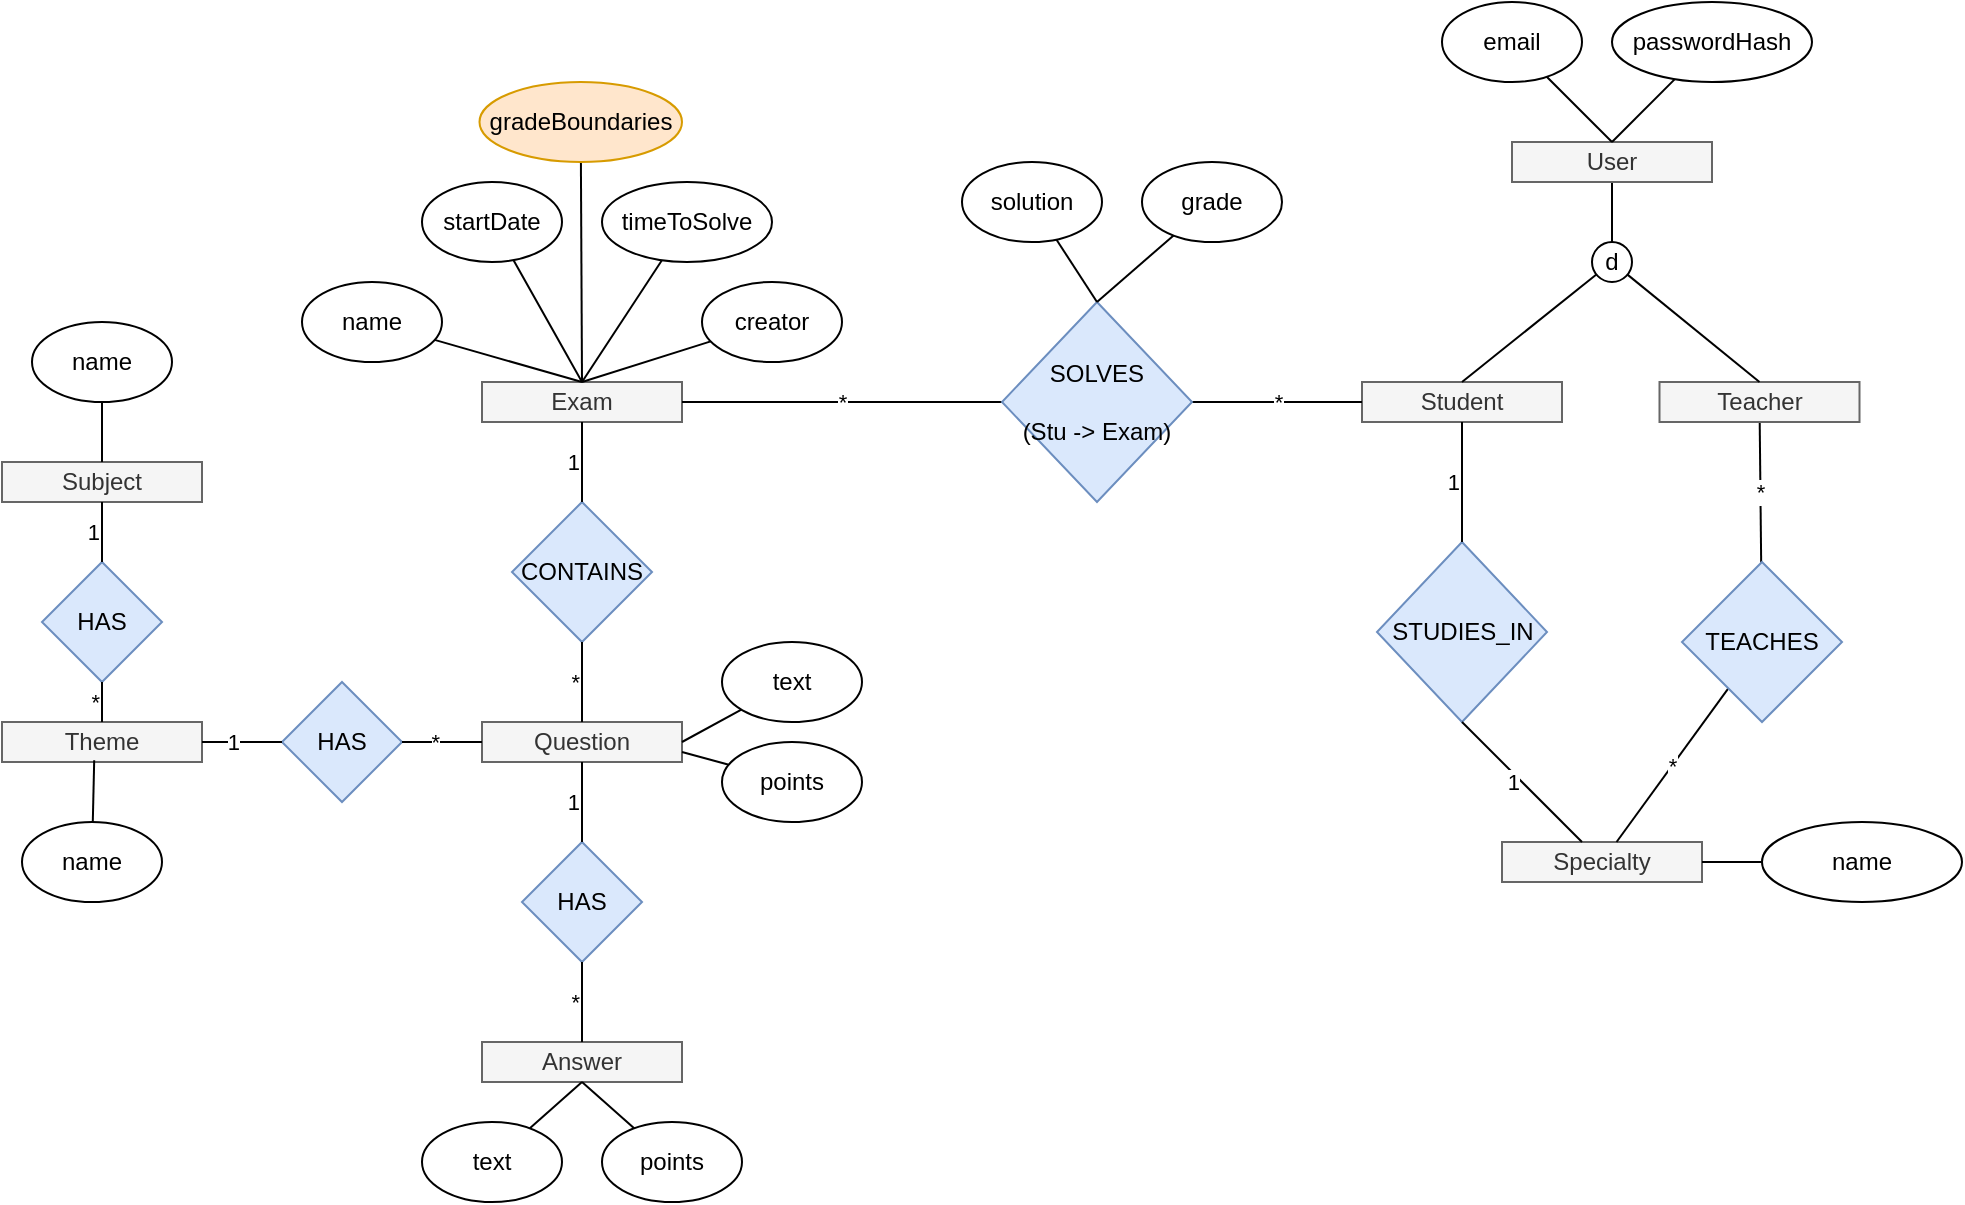 <mxfile version="13.6.6" type="device"><diagram id="lRoqw04-_kIRt6L4s_Nd" name="Page-1"><mxGraphModel dx="2062" dy="2195" grid="1" gridSize="10" guides="1" tooltips="1" connect="1" arrows="1" fold="1" page="1" pageScale="1" pageWidth="850" pageHeight="1100" math="0" shadow="0"><root><mxCell id="0"/><mxCell id="1" parent="0"/><mxCell id="s5UKekXrJhtUjt55vw14-1" value="&lt;div&gt;Question&lt;/div&gt;" style="rounded=0;whiteSpace=wrap;html=1;fillColor=#f5f5f5;strokeColor=#666666;fontColor=#333333;" parent="1" vertex="1"><mxGeometry x="590" y="50" width="100" height="20" as="geometry"/></mxCell><mxCell id="s5UKekXrJhtUjt55vw14-2" value="Answer" style="rounded=0;whiteSpace=wrap;html=1;fillColor=#f5f5f5;strokeColor=#666666;fontColor=#333333;" parent="1" vertex="1"><mxGeometry x="590" y="210" width="100" height="20" as="geometry"/></mxCell><mxCell id="s5UKekXrJhtUjt55vw14-3" value="&lt;div&gt;Exam&lt;/div&gt;" style="rounded=0;whiteSpace=wrap;html=1;fillColor=#f5f5f5;strokeColor=#666666;fontColor=#333333;" parent="1" vertex="1"><mxGeometry x="590" y="-120" width="100" height="20" as="geometry"/></mxCell><mxCell id="s5UKekXrJhtUjt55vw14-4" value="Theme" style="rounded=0;whiteSpace=wrap;html=1;fillColor=#f5f5f5;strokeColor=#666666;fontColor=#333333;" parent="1" vertex="1"><mxGeometry x="350" y="50" width="100" height="20" as="geometry"/></mxCell><mxCell id="s5UKekXrJhtUjt55vw14-5" value="&lt;div&gt;Subject&lt;/div&gt;" style="rounded=0;whiteSpace=wrap;html=1;fillColor=#f5f5f5;strokeColor=#666666;fontColor=#333333;" parent="1" vertex="1"><mxGeometry x="350" y="-80" width="100" height="20" as="geometry"/></mxCell><mxCell id="s5UKekXrJhtUjt55vw14-6" value="Specialty" style="rounded=0;whiteSpace=wrap;html=1;fillColor=#f5f5f5;strokeColor=#666666;fontColor=#333333;" parent="1" vertex="1"><mxGeometry x="1100" y="110" width="100" height="20" as="geometry"/></mxCell><mxCell id="s5UKekXrJhtUjt55vw14-10" value="Student" style="rounded=0;whiteSpace=wrap;html=1;fillColor=#f5f5f5;strokeColor=#666666;fontColor=#333333;" parent="1" vertex="1"><mxGeometry x="1030" y="-120" width="100" height="20" as="geometry"/></mxCell><mxCell id="rjvgTFqXyg_WlmuKpD9r-19" value="*" style="edgeStyle=none;rounded=0;orthogonalLoop=1;jettySize=auto;html=1;endArrow=none;endFill=0;" parent="1" source="s5UKekXrJhtUjt55vw14-11" target="rjvgTFqXyg_WlmuKpD9r-18" edge="1"><mxGeometry relative="1" as="geometry"/></mxCell><mxCell id="s5UKekXrJhtUjt55vw14-11" value="Teacher" style="rounded=0;whiteSpace=wrap;html=1;fillColor=#f5f5f5;strokeColor=#666666;fontColor=#333333;" parent="1" vertex="1"><mxGeometry x="1178.75" y="-120" width="100" height="20" as="geometry"/></mxCell><mxCell id="s5UKekXrJhtUjt55vw14-14" value="HAS" style="rhombus;whiteSpace=wrap;html=1;fillColor=#dae8fc;strokeColor=#6c8ebf;" parent="1" vertex="1"><mxGeometry x="610" y="110" width="60" height="60" as="geometry"/></mxCell><mxCell id="s5UKekXrJhtUjt55vw14-16" value="*" style="rounded=0;orthogonalLoop=1;jettySize=auto;html=1;endArrow=none;endFill=0;exitX=0.5;exitY=1;exitDx=0;exitDy=0;align=right;" parent="1" source="s5UKekXrJhtUjt55vw14-14" target="s5UKekXrJhtUjt55vw14-2" edge="1"><mxGeometry relative="1" as="geometry"><mxPoint x="650.0" y="90" as="sourcePoint"/><mxPoint x="650" y="120" as="targetPoint"/></mxGeometry></mxCell><mxCell id="s5UKekXrJhtUjt55vw14-19" value="1" style="rounded=0;orthogonalLoop=1;jettySize=auto;html=1;endArrow=none;endFill=0;exitX=0.5;exitY=1;exitDx=0;exitDy=0;align=right;entryX=0.5;entryY=0;entryDx=0;entryDy=0;" parent="1" source="s5UKekXrJhtUjt55vw14-1" target="s5UKekXrJhtUjt55vw14-14" edge="1"><mxGeometry relative="1" as="geometry"><mxPoint x="650" y="180" as="sourcePoint"/><mxPoint x="650" y="220" as="targetPoint"/></mxGeometry></mxCell><mxCell id="s5UKekXrJhtUjt55vw14-20" value="CONTAINS" style="rhombus;whiteSpace=wrap;html=1;fillColor=#dae8fc;strokeColor=#6c8ebf;" parent="1" vertex="1"><mxGeometry x="605" y="-60" width="70" height="70" as="geometry"/></mxCell><mxCell id="s5UKekXrJhtUjt55vw14-21" value="1" style="rounded=0;orthogonalLoop=1;jettySize=auto;html=1;endArrow=none;endFill=0;exitX=0.5;exitY=1;exitDx=0;exitDy=0;align=right;entryX=0.5;entryY=0;entryDx=0;entryDy=0;" parent="1" source="s5UKekXrJhtUjt55vw14-3" target="s5UKekXrJhtUjt55vw14-20" edge="1"><mxGeometry relative="1" as="geometry"><mxPoint x="650" y="80" as="sourcePoint"/><mxPoint x="645" y="-60" as="targetPoint"/></mxGeometry></mxCell><mxCell id="s5UKekXrJhtUjt55vw14-22" value="*" style="rounded=0;orthogonalLoop=1;jettySize=auto;html=1;endArrow=none;endFill=0;exitX=0.5;exitY=1;exitDx=0;exitDy=0;align=right;entryX=0.5;entryY=0;entryDx=0;entryDy=0;" parent="1" source="s5UKekXrJhtUjt55vw14-20" target="s5UKekXrJhtUjt55vw14-1" edge="1"><mxGeometry relative="1" as="geometry"><mxPoint x="650" y="180" as="sourcePoint"/><mxPoint x="650" y="220" as="targetPoint"/></mxGeometry></mxCell><mxCell id="s5UKekXrJhtUjt55vw14-23" value="HAS" style="rhombus;whiteSpace=wrap;html=1;fillColor=#dae8fc;strokeColor=#6c8ebf;" parent="1" vertex="1"><mxGeometry x="370" y="-30" width="60" height="60" as="geometry"/></mxCell><mxCell id="s5UKekXrJhtUjt55vw14-24" value="1" style="rounded=0;orthogonalLoop=1;jettySize=auto;html=1;endArrow=none;endFill=0;exitX=0.5;exitY=1;exitDx=0;exitDy=0;align=right;entryX=0.5;entryY=0;entryDx=0;entryDy=0;" parent="1" source="s5UKekXrJhtUjt55vw14-5" target="s5UKekXrJhtUjt55vw14-23" edge="1"><mxGeometry relative="1" as="geometry"><mxPoint x="95" y="-50" as="sourcePoint"/><mxPoint x="95" y="-10" as="targetPoint"/></mxGeometry></mxCell><mxCell id="s5UKekXrJhtUjt55vw14-25" value="*" style="rounded=0;orthogonalLoop=1;jettySize=auto;html=1;endArrow=none;endFill=0;align=right;entryX=0.5;entryY=0;entryDx=0;entryDy=0;exitX=0.5;exitY=1;exitDx=0;exitDy=0;" parent="1" source="s5UKekXrJhtUjt55vw14-23" target="s5UKekXrJhtUjt55vw14-4" edge="1"><mxGeometry relative="1" as="geometry"><mxPoint x="400" y="33" as="sourcePoint"/><mxPoint x="95" y="100" as="targetPoint"/></mxGeometry></mxCell><mxCell id="s5UKekXrJhtUjt55vw14-29" value="HAS" style="rhombus;whiteSpace=wrap;html=1;fillColor=#dae8fc;strokeColor=#6c8ebf;" parent="1" vertex="1"><mxGeometry x="490" y="30" width="60" height="60" as="geometry"/></mxCell><mxCell id="s5UKekXrJhtUjt55vw14-32" value="1" style="rounded=0;orthogonalLoop=1;jettySize=auto;html=1;endArrow=none;endFill=0;exitX=1;exitY=0.5;exitDx=0;exitDy=0;align=right;" parent="1" source="s5UKekXrJhtUjt55vw14-4" target="s5UKekXrJhtUjt55vw14-29" edge="1"><mxGeometry relative="1" as="geometry"><mxPoint x="410" y="-50" as="sourcePoint"/><mxPoint x="410" y="-20" as="targetPoint"/></mxGeometry></mxCell><mxCell id="s5UKekXrJhtUjt55vw14-33" value="*" style="rounded=0;orthogonalLoop=1;jettySize=auto;html=1;endArrow=none;endFill=0;align=right;entryX=0;entryY=0.5;entryDx=0;entryDy=0;exitX=1;exitY=0.5;exitDx=0;exitDy=0;" parent="1" source="s5UKekXrJhtUjt55vw14-29" target="s5UKekXrJhtUjt55vw14-1" edge="1"><mxGeometry relative="1" as="geometry"><mxPoint x="410" y="40" as="sourcePoint"/><mxPoint x="410" y="60" as="targetPoint"/></mxGeometry></mxCell><mxCell id="s5UKekXrJhtUjt55vw14-35" style="edgeStyle=none;rounded=0;orthogonalLoop=1;jettySize=auto;html=1;exitX=0.5;exitY=1;exitDx=0;exitDy=0;endArrow=none;endFill=0;align=right;" parent="1" source="s5UKekXrJhtUjt55vw14-6" target="s5UKekXrJhtUjt55vw14-6" edge="1"><mxGeometry relative="1" as="geometry"/></mxCell><mxCell id="s5UKekXrJhtUjt55vw14-36" value="STUDIES_IN" style="rhombus;whiteSpace=wrap;html=1;fillColor=#dae8fc;strokeColor=#6c8ebf;" parent="1" vertex="1"><mxGeometry x="1037.5" y="-40" width="85" height="90" as="geometry"/></mxCell><mxCell id="s5UKekXrJhtUjt55vw14-37" value="1" style="rounded=0;orthogonalLoop=1;jettySize=auto;html=1;endArrow=none;endFill=0;exitX=0.5;exitY=1;exitDx=0;exitDy=0;align=right;entryX=0.5;entryY=0;entryDx=0;entryDy=0;" parent="1" source="s5UKekXrJhtUjt55vw14-10" target="s5UKekXrJhtUjt55vw14-36" edge="1"><mxGeometry relative="1" as="geometry"><mxPoint x="837.5" y="298.83" as="sourcePoint"/><mxPoint x="837.5" y="338.83" as="targetPoint"/></mxGeometry></mxCell><mxCell id="s5UKekXrJhtUjt55vw14-38" value="1" style="rounded=0;orthogonalLoop=1;jettySize=auto;html=1;endArrow=none;endFill=0;exitX=0.5;exitY=1;exitDx=0;exitDy=0;align=right;" parent="1" source="s5UKekXrJhtUjt55vw14-36" target="s5UKekXrJhtUjt55vw14-6" edge="1"><mxGeometry relative="1" as="geometry"><mxPoint x="1037.5" y="218.83" as="sourcePoint"/><mxPoint x="1043.291" y="255.892" as="targetPoint"/></mxGeometry></mxCell><mxCell id="wLywDB93YmVaJGvcRD9O-2" style="rounded=0;orthogonalLoop=1;jettySize=auto;html=1;entryX=0.5;entryY=0;entryDx=0;entryDy=0;endArrow=none;endFill=0;" parent="1" source="wLywDB93YmVaJGvcRD9O-1" target="s5UKekXrJhtUjt55vw14-5" edge="1"><mxGeometry relative="1" as="geometry"/></mxCell><mxCell id="wLywDB93YmVaJGvcRD9O-1" value="&lt;div&gt;name&lt;/div&gt;" style="ellipse;whiteSpace=wrap;html=1;" parent="1" vertex="1"><mxGeometry x="365" y="-150" width="70" height="40" as="geometry"/></mxCell><mxCell id="wLywDB93YmVaJGvcRD9O-4" style="edgeStyle=none;rounded=0;orthogonalLoop=1;jettySize=auto;html=1;entryX=0.461;entryY=0.957;entryDx=0;entryDy=0;entryPerimeter=0;endArrow=none;endFill=0;" parent="1" source="wLywDB93YmVaJGvcRD9O-3" target="s5UKekXrJhtUjt55vw14-4" edge="1"><mxGeometry relative="1" as="geometry"/></mxCell><mxCell id="wLywDB93YmVaJGvcRD9O-3" value="&lt;div&gt;name&lt;/div&gt;" style="ellipse;whiteSpace=wrap;html=1;" parent="1" vertex="1"><mxGeometry x="360" y="100" width="70" height="40" as="geometry"/></mxCell><mxCell id="wLywDB93YmVaJGvcRD9O-7" style="edgeStyle=none;rounded=0;orthogonalLoop=1;jettySize=auto;html=1;entryX=1;entryY=0.5;entryDx=0;entryDy=0;endArrow=none;endFill=0;" parent="1" source="wLywDB93YmVaJGvcRD9O-5" target="s5UKekXrJhtUjt55vw14-1" edge="1"><mxGeometry relative="1" as="geometry"/></mxCell><mxCell id="wLywDB93YmVaJGvcRD9O-5" value="&lt;div&gt;text&lt;/div&gt;" style="ellipse;whiteSpace=wrap;html=1;" parent="1" vertex="1"><mxGeometry x="710" y="10" width="70" height="40" as="geometry"/></mxCell><mxCell id="wLywDB93YmVaJGvcRD9O-8" style="edgeStyle=none;rounded=0;orthogonalLoop=1;jettySize=auto;html=1;entryX=1;entryY=0.75;entryDx=0;entryDy=0;endArrow=none;endFill=0;" parent="1" source="wLywDB93YmVaJGvcRD9O-6" target="s5UKekXrJhtUjt55vw14-1" edge="1"><mxGeometry relative="1" as="geometry"/></mxCell><mxCell id="wLywDB93YmVaJGvcRD9O-6" value="&lt;div&gt;points&lt;/div&gt;" style="ellipse;whiteSpace=wrap;html=1;" parent="1" vertex="1"><mxGeometry x="710" y="60" width="70" height="40" as="geometry"/></mxCell><mxCell id="rjvgTFqXyg_WlmuKpD9r-5" style="rounded=0;orthogonalLoop=1;jettySize=auto;html=1;entryX=0.5;entryY=0;entryDx=0;entryDy=0;endArrow=none;endFill=0;" parent="1" source="wLywDB93YmVaJGvcRD9O-9" target="s5UKekXrJhtUjt55vw14-3" edge="1"><mxGeometry relative="1" as="geometry"/></mxCell><mxCell id="wLywDB93YmVaJGvcRD9O-9" value="name" style="ellipse;whiteSpace=wrap;html=1;" parent="1" vertex="1"><mxGeometry x="500" y="-170" width="70" height="40" as="geometry"/></mxCell><mxCell id="wLywDB93YmVaJGvcRD9O-14" style="edgeStyle=none;rounded=0;orthogonalLoop=1;jettySize=auto;html=1;entryX=0.5;entryY=1;entryDx=0;entryDy=0;endArrow=none;endFill=0;" parent="1" source="wLywDB93YmVaJGvcRD9O-12" target="s5UKekXrJhtUjt55vw14-2" edge="1"><mxGeometry relative="1" as="geometry"/></mxCell><mxCell id="wLywDB93YmVaJGvcRD9O-12" value="text" style="ellipse;whiteSpace=wrap;html=1;" parent="1" vertex="1"><mxGeometry x="560" y="250" width="70" height="40" as="geometry"/></mxCell><mxCell id="wLywDB93YmVaJGvcRD9O-15" style="edgeStyle=none;rounded=0;orthogonalLoop=1;jettySize=auto;html=1;entryX=0.5;entryY=1;entryDx=0;entryDy=0;endArrow=none;endFill=0;" parent="1" source="wLywDB93YmVaJGvcRD9O-13" target="s5UKekXrJhtUjt55vw14-2" edge="1"><mxGeometry relative="1" as="geometry"/></mxCell><mxCell id="wLywDB93YmVaJGvcRD9O-13" value="points" style="ellipse;whiteSpace=wrap;html=1;" parent="1" vertex="1"><mxGeometry x="650" y="250" width="70" height="40" as="geometry"/></mxCell><mxCell id="rjvgTFqXyg_WlmuKpD9r-6" style="edgeStyle=none;rounded=0;orthogonalLoop=1;jettySize=auto;html=1;endArrow=none;endFill=0;" parent="1" source="rjvgTFqXyg_WlmuKpD9r-1" edge="1"><mxGeometry relative="1" as="geometry"><mxPoint x="640" y="-120" as="targetPoint"/></mxGeometry></mxCell><mxCell id="rjvgTFqXyg_WlmuKpD9r-1" value="startDate" style="ellipse;whiteSpace=wrap;html=1;" parent="1" vertex="1"><mxGeometry x="560" y="-220" width="70" height="40" as="geometry"/></mxCell><mxCell id="rjvgTFqXyg_WlmuKpD9r-7" style="edgeStyle=none;rounded=0;orthogonalLoop=1;jettySize=auto;html=1;entryX=0.5;entryY=0;entryDx=0;entryDy=0;endArrow=none;endFill=0;" parent="1" source="rjvgTFqXyg_WlmuKpD9r-2" target="s5UKekXrJhtUjt55vw14-3" edge="1"><mxGeometry relative="1" as="geometry"/></mxCell><mxCell id="rjvgTFqXyg_WlmuKpD9r-2" value="timeToSolve" style="ellipse;whiteSpace=wrap;html=1;" parent="1" vertex="1"><mxGeometry x="650" y="-220" width="85" height="40" as="geometry"/></mxCell><mxCell id="rjvgTFqXyg_WlmuKpD9r-8" style="edgeStyle=none;rounded=0;orthogonalLoop=1;jettySize=auto;html=1;entryX=0.5;entryY=0;entryDx=0;entryDy=0;endArrow=none;endFill=0;" parent="1" source="rjvgTFqXyg_WlmuKpD9r-4" target="s5UKekXrJhtUjt55vw14-3" edge="1"><mxGeometry relative="1" as="geometry"/></mxCell><mxCell id="rjvgTFqXyg_WlmuKpD9r-4" value="creator" style="ellipse;whiteSpace=wrap;html=1;" parent="1" vertex="1"><mxGeometry x="700" y="-170" width="70" height="40" as="geometry"/></mxCell><mxCell id="rjvgTFqXyg_WlmuKpD9r-20" value="*" style="edgeStyle=none;rounded=0;orthogonalLoop=1;jettySize=auto;html=1;endArrow=none;endFill=0;" parent="1" source="rjvgTFqXyg_WlmuKpD9r-18" target="s5UKekXrJhtUjt55vw14-6" edge="1"><mxGeometry relative="1" as="geometry"/></mxCell><mxCell id="rjvgTFqXyg_WlmuKpD9r-18" value="TEACHES" style="rhombus;whiteSpace=wrap;html=1;fillColor=#dae8fc;strokeColor=#6c8ebf;" parent="1" vertex="1"><mxGeometry x="1190" y="-30" width="80" height="80" as="geometry"/></mxCell><mxCell id="rjvgTFqXyg_WlmuKpD9r-22" style="edgeStyle=none;rounded=0;orthogonalLoop=1;jettySize=auto;html=1;entryX=1;entryY=0.5;entryDx=0;entryDy=0;endArrow=none;endFill=0;" parent="1" source="rjvgTFqXyg_WlmuKpD9r-21" target="s5UKekXrJhtUjt55vw14-6" edge="1"><mxGeometry relative="1" as="geometry"/></mxCell><mxCell id="rjvgTFqXyg_WlmuKpD9r-21" value="name" style="ellipse;whiteSpace=wrap;html=1;" parent="1" vertex="1"><mxGeometry x="1230" y="100" width="100" height="40" as="geometry"/></mxCell><mxCell id="rjvgTFqXyg_WlmuKpD9r-24" style="edgeStyle=none;rounded=0;orthogonalLoop=1;jettySize=auto;html=1;endArrow=none;endFill=0;" parent="1" source="rjvgTFqXyg_WlmuKpD9r-23" edge="1"><mxGeometry relative="1" as="geometry"><mxPoint x="640" y="-120.0" as="targetPoint"/></mxGeometry></mxCell><mxCell id="rjvgTFqXyg_WlmuKpD9r-23" value="gradeBoundaries" style="ellipse;whiteSpace=wrap;html=1;fillColor=#ffe6cc;strokeColor=#d79b00;" parent="1" vertex="1"><mxGeometry x="588.75" y="-270" width="101.25" height="40" as="geometry"/></mxCell><mxCell id="rjvgTFqXyg_WlmuKpD9r-31" value="*" style="edgeStyle=none;rounded=0;orthogonalLoop=1;jettySize=auto;html=1;entryX=0;entryY=0.5;entryDx=0;entryDy=0;endArrow=none;endFill=0;" parent="1" source="rjvgTFqXyg_WlmuKpD9r-30" target="s5UKekXrJhtUjt55vw14-10" edge="1"><mxGeometry relative="1" as="geometry"/></mxCell><mxCell id="rjvgTFqXyg_WlmuKpD9r-32" value="*" style="edgeStyle=none;rounded=0;orthogonalLoop=1;jettySize=auto;html=1;entryX=1;entryY=0.5;entryDx=0;entryDy=0;endArrow=none;endFill=0;" parent="1" source="rjvgTFqXyg_WlmuKpD9r-30" target="s5UKekXrJhtUjt55vw14-3" edge="1"><mxGeometry relative="1" as="geometry"/></mxCell><mxCell id="rjvgTFqXyg_WlmuKpD9r-30" value="&lt;div&gt;SOLVES&lt;/div&gt;&lt;div&gt;&lt;br&gt;&lt;/div&gt;&lt;div&gt;(Stu -&amp;gt; Exam)&lt;br&gt;&lt;/div&gt;" style="rhombus;whiteSpace=wrap;html=1;fillColor=#dae8fc;strokeColor=#6c8ebf;" parent="1" vertex="1"><mxGeometry x="850" y="-160.0" width="95" height="100" as="geometry"/></mxCell><mxCell id="rjvgTFqXyg_WlmuKpD9r-36" style="edgeStyle=none;rounded=0;orthogonalLoop=1;jettySize=auto;html=1;entryX=0.5;entryY=0;entryDx=0;entryDy=0;endArrow=none;endFill=0;" parent="1" source="rjvgTFqXyg_WlmuKpD9r-33" target="rjvgTFqXyg_WlmuKpD9r-30" edge="1"><mxGeometry relative="1" as="geometry"/></mxCell><mxCell id="rjvgTFqXyg_WlmuKpD9r-33" value="solution" style="ellipse;whiteSpace=wrap;html=1;" parent="1" vertex="1"><mxGeometry x="830" y="-230" width="70" height="40" as="geometry"/></mxCell><mxCell id="rjvgTFqXyg_WlmuKpD9r-35" style="edgeStyle=none;rounded=0;orthogonalLoop=1;jettySize=auto;html=1;entryX=0.5;entryY=0;entryDx=0;entryDy=0;endArrow=none;endFill=0;" parent="1" source="rjvgTFqXyg_WlmuKpD9r-34" target="rjvgTFqXyg_WlmuKpD9r-30" edge="1"><mxGeometry relative="1" as="geometry"/></mxCell><mxCell id="rjvgTFqXyg_WlmuKpD9r-34" value="grade" style="ellipse;whiteSpace=wrap;html=1;" parent="1" vertex="1"><mxGeometry x="920" y="-230" width="70" height="40" as="geometry"/></mxCell><mxCell id="pLCJIjE0iwhVCNbJYsVg-9" style="edgeStyle=none;rounded=0;orthogonalLoop=1;jettySize=auto;html=1;entryX=0.5;entryY=0;entryDx=0;entryDy=0;endArrow=none;endFill=0;" edge="1" parent="1" source="pLCJIjE0iwhVCNbJYsVg-1" target="pLCJIjE0iwhVCNbJYsVg-7"><mxGeometry relative="1" as="geometry"/></mxCell><mxCell id="pLCJIjE0iwhVCNbJYsVg-1" value="&lt;div&gt;User&lt;/div&gt;" style="rounded=0;whiteSpace=wrap;html=1;fillColor=#f5f5f5;strokeColor=#666666;fontColor=#333333;" vertex="1" parent="1"><mxGeometry x="1105" y="-240" width="100" height="20" as="geometry"/></mxCell><mxCell id="pLCJIjE0iwhVCNbJYsVg-4" style="rounded=0;orthogonalLoop=1;jettySize=auto;html=1;entryX=0.5;entryY=0;entryDx=0;entryDy=0;endArrow=none;endFill=0;" edge="1" parent="1" source="pLCJIjE0iwhVCNbJYsVg-2" target="pLCJIjE0iwhVCNbJYsVg-1"><mxGeometry relative="1" as="geometry"/></mxCell><mxCell id="pLCJIjE0iwhVCNbJYsVg-2" value="email" style="ellipse;whiteSpace=wrap;html=1;" vertex="1" parent="1"><mxGeometry x="1070" y="-310" width="70" height="40" as="geometry"/></mxCell><mxCell id="pLCJIjE0iwhVCNbJYsVg-5" style="rounded=0;orthogonalLoop=1;jettySize=auto;html=1;entryX=0.5;entryY=0;entryDx=0;entryDy=0;endArrow=none;endFill=0;" edge="1" parent="1" source="pLCJIjE0iwhVCNbJYsVg-3" target="pLCJIjE0iwhVCNbJYsVg-1"><mxGeometry relative="1" as="geometry"/></mxCell><mxCell id="pLCJIjE0iwhVCNbJYsVg-3" value="passwordHash" style="ellipse;whiteSpace=wrap;html=1;" vertex="1" parent="1"><mxGeometry x="1155" y="-310" width="100" height="40" as="geometry"/></mxCell><mxCell id="pLCJIjE0iwhVCNbJYsVg-10" style="edgeStyle=none;rounded=0;orthogonalLoop=1;jettySize=auto;html=1;entryX=0.5;entryY=0;entryDx=0;entryDy=0;endArrow=none;endFill=0;" edge="1" parent="1" source="pLCJIjE0iwhVCNbJYsVg-7" target="s5UKekXrJhtUjt55vw14-10"><mxGeometry relative="1" as="geometry"/></mxCell><mxCell id="pLCJIjE0iwhVCNbJYsVg-11" style="edgeStyle=none;rounded=0;orthogonalLoop=1;jettySize=auto;html=1;entryX=0.5;entryY=0;entryDx=0;entryDy=0;endArrow=none;endFill=0;" edge="1" parent="1" source="pLCJIjE0iwhVCNbJYsVg-7" target="s5UKekXrJhtUjt55vw14-11"><mxGeometry relative="1" as="geometry"/></mxCell><mxCell id="pLCJIjE0iwhVCNbJYsVg-7" value="d" style="ellipse;whiteSpace=wrap;html=1;aspect=fixed;" vertex="1" parent="1"><mxGeometry x="1145" y="-190" width="20" height="20" as="geometry"/></mxCell></root></mxGraphModel></diagram></mxfile>
